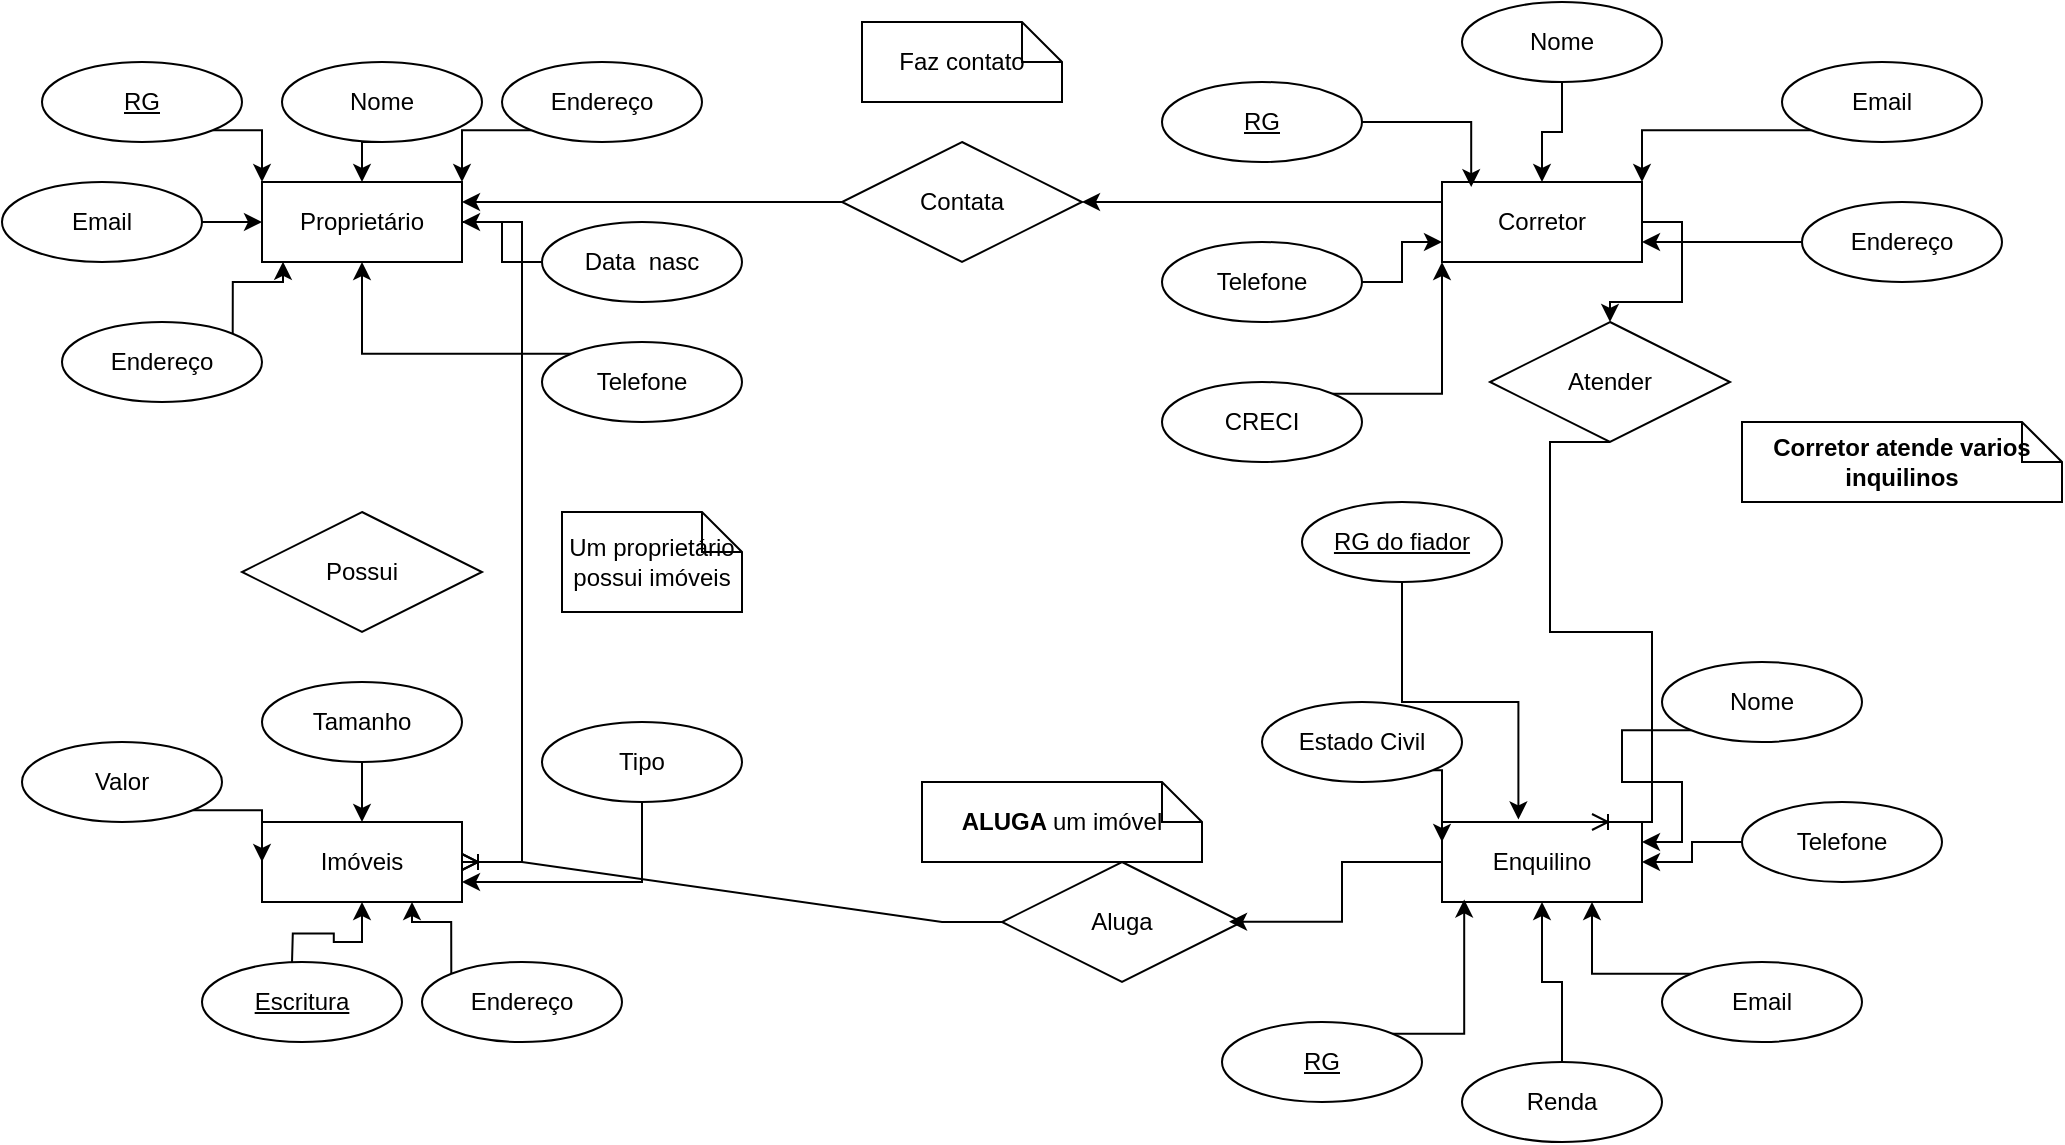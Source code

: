 <mxfile version="26.1.0">
  <diagram name="Página-1" id="3VCIAeI6OqypKG_uyWhA">
    <mxGraphModel dx="2024" dy="1856" grid="1" gridSize="10" guides="1" tooltips="1" connect="1" arrows="1" fold="1" page="1" pageScale="1" pageWidth="827" pageHeight="1169" background="none" math="0" shadow="0">
      <root>
        <mxCell id="0" />
        <mxCell id="1" parent="0" />
        <mxCell id="vjFru39B6Pw3wGVtXZ9i-1" value="Proprietário" style="whiteSpace=wrap;html=1;align=center;" vertex="1" parent="1">
          <mxGeometry x="-200" y="80" width="100" height="40" as="geometry" />
        </mxCell>
        <mxCell id="vjFru39B6Pw3wGVtXZ9i-2" value="Imóveis" style="whiteSpace=wrap;html=1;align=center;" vertex="1" parent="1">
          <mxGeometry x="-200" y="400" width="100" height="40" as="geometry" />
        </mxCell>
        <mxCell id="vjFru39B6Pw3wGVtXZ9i-3" value="Um proprietário possui imóveis" style="shape=note;size=20;whiteSpace=wrap;html=1;" vertex="1" parent="1">
          <mxGeometry x="-50" y="245" width="90" height="50" as="geometry" />
        </mxCell>
        <mxCell id="vjFru39B6Pw3wGVtXZ9i-4" value="Possui" style="shape=rhombus;perimeter=rhombusPerimeter;whiteSpace=wrap;html=1;align=center;" vertex="1" parent="1">
          <mxGeometry x="-210" y="245" width="120" height="60" as="geometry" />
        </mxCell>
        <mxCell id="vjFru39B6Pw3wGVtXZ9i-5" value="" style="edgeStyle=entityRelationEdgeStyle;fontSize=12;html=1;endArrow=ERoneToMany;rounded=0;exitX=1;exitY=0.5;exitDx=0;exitDy=0;entryX=1;entryY=0.5;entryDx=0;entryDy=0;" edge="1" parent="1" source="vjFru39B6Pw3wGVtXZ9i-1" target="vjFru39B6Pw3wGVtXZ9i-2">
          <mxGeometry width="100" height="100" relative="1" as="geometry">
            <mxPoint x="62" y="119" as="sourcePoint" />
            <mxPoint x="80" y="320" as="targetPoint" />
            <Array as="points">
              <mxPoint x="682" y="169" />
              <mxPoint x="402" y="249" />
              <mxPoint x="462" y="239" />
              <mxPoint x="692" y="169" />
              <mxPoint x="692" y="169" />
              <mxPoint x="632" y="169" />
              <mxPoint x="702" y="159" />
            </Array>
          </mxGeometry>
        </mxCell>
        <mxCell id="vjFru39B6Pw3wGVtXZ9i-16" style="edgeStyle=orthogonalEdgeStyle;rounded=0;orthogonalLoop=1;jettySize=auto;html=1;exitX=0.5;exitY=1;exitDx=0;exitDy=0;entryX=0.5;entryY=0;entryDx=0;entryDy=0;" edge="1" parent="1" source="vjFru39B6Pw3wGVtXZ9i-7" target="vjFru39B6Pw3wGVtXZ9i-1">
          <mxGeometry relative="1" as="geometry" />
        </mxCell>
        <mxCell id="vjFru39B6Pw3wGVtXZ9i-7" value="Nome" style="ellipse;whiteSpace=wrap;html=1;align=center;" vertex="1" parent="1">
          <mxGeometry x="-190" y="20" width="100" height="40" as="geometry" />
        </mxCell>
        <mxCell id="vjFru39B6Pw3wGVtXZ9i-17" style="edgeStyle=orthogonalEdgeStyle;rounded=0;orthogonalLoop=1;jettySize=auto;html=1;exitX=0;exitY=1;exitDx=0;exitDy=0;entryX=1;entryY=0;entryDx=0;entryDy=0;" edge="1" parent="1" source="vjFru39B6Pw3wGVtXZ9i-8" target="vjFru39B6Pw3wGVtXZ9i-1">
          <mxGeometry relative="1" as="geometry" />
        </mxCell>
        <mxCell id="vjFru39B6Pw3wGVtXZ9i-8" value="Endereço" style="ellipse;whiteSpace=wrap;html=1;align=center;" vertex="1" parent="1">
          <mxGeometry x="-80" y="20" width="100" height="40" as="geometry" />
        </mxCell>
        <mxCell id="vjFru39B6Pw3wGVtXZ9i-21" style="edgeStyle=orthogonalEdgeStyle;rounded=0;orthogonalLoop=1;jettySize=auto;html=1;exitX=0;exitY=0;exitDx=0;exitDy=0;" edge="1" parent="1" source="vjFru39B6Pw3wGVtXZ9i-9" target="vjFru39B6Pw3wGVtXZ9i-1">
          <mxGeometry relative="1" as="geometry" />
        </mxCell>
        <mxCell id="vjFru39B6Pw3wGVtXZ9i-9" value="Telefone" style="ellipse;whiteSpace=wrap;html=1;align=center;" vertex="1" parent="1">
          <mxGeometry x="-60" y="160" width="100" height="40" as="geometry" />
        </mxCell>
        <mxCell id="vjFru39B6Pw3wGVtXZ9i-18" style="edgeStyle=orthogonalEdgeStyle;rounded=0;orthogonalLoop=1;jettySize=auto;html=1;exitX=0;exitY=0.5;exitDx=0;exitDy=0;entryX=1;entryY=0.5;entryDx=0;entryDy=0;" edge="1" parent="1" source="vjFru39B6Pw3wGVtXZ9i-10" target="vjFru39B6Pw3wGVtXZ9i-1">
          <mxGeometry relative="1" as="geometry" />
        </mxCell>
        <mxCell id="vjFru39B6Pw3wGVtXZ9i-10" value="Data&amp;nbsp; nasc" style="ellipse;whiteSpace=wrap;html=1;align=center;" vertex="1" parent="1">
          <mxGeometry x="-60" y="100" width="100" height="40" as="geometry" />
        </mxCell>
        <mxCell id="vjFru39B6Pw3wGVtXZ9i-11" value="Endereço" style="ellipse;whiteSpace=wrap;html=1;align=center;" vertex="1" parent="1">
          <mxGeometry x="-300" y="150" width="100" height="40" as="geometry" />
        </mxCell>
        <mxCell id="vjFru39B6Pw3wGVtXZ9i-19" style="edgeStyle=orthogonalEdgeStyle;rounded=0;orthogonalLoop=1;jettySize=auto;html=1;exitX=1;exitY=0.5;exitDx=0;exitDy=0;entryX=0;entryY=0.5;entryDx=0;entryDy=0;" edge="1" parent="1" source="vjFru39B6Pw3wGVtXZ9i-12" target="vjFru39B6Pw3wGVtXZ9i-1">
          <mxGeometry relative="1" as="geometry" />
        </mxCell>
        <mxCell id="vjFru39B6Pw3wGVtXZ9i-12" value="Email" style="ellipse;whiteSpace=wrap;html=1;align=center;" vertex="1" parent="1">
          <mxGeometry x="-330" y="80" width="100" height="40" as="geometry" />
        </mxCell>
        <mxCell id="vjFru39B6Pw3wGVtXZ9i-15" style="edgeStyle=orthogonalEdgeStyle;rounded=0;orthogonalLoop=1;jettySize=auto;html=1;exitX=1;exitY=1;exitDx=0;exitDy=0;entryX=0;entryY=0;entryDx=0;entryDy=0;" edge="1" parent="1" source="vjFru39B6Pw3wGVtXZ9i-13" target="vjFru39B6Pw3wGVtXZ9i-1">
          <mxGeometry relative="1" as="geometry" />
        </mxCell>
        <mxCell id="vjFru39B6Pw3wGVtXZ9i-13" value="RG" style="ellipse;whiteSpace=wrap;html=1;align=center;fontStyle=4;" vertex="1" parent="1">
          <mxGeometry x="-310" y="20" width="100" height="40" as="geometry" />
        </mxCell>
        <mxCell id="vjFru39B6Pw3wGVtXZ9i-20" style="edgeStyle=orthogonalEdgeStyle;rounded=0;orthogonalLoop=1;jettySize=auto;html=1;exitX=1;exitY=0;exitDx=0;exitDy=0;entryX=0.105;entryY=0.997;entryDx=0;entryDy=0;entryPerimeter=0;" edge="1" parent="1" source="vjFru39B6Pw3wGVtXZ9i-11" target="vjFru39B6Pw3wGVtXZ9i-1">
          <mxGeometry relative="1" as="geometry" />
        </mxCell>
        <mxCell id="vjFru39B6Pw3wGVtXZ9i-29" style="edgeStyle=orthogonalEdgeStyle;rounded=0;orthogonalLoop=1;jettySize=auto;html=1;exitX=0.5;exitY=1;exitDx=0;exitDy=0;entryX=0.5;entryY=0;entryDx=0;entryDy=0;" edge="1" parent="1" source="vjFru39B6Pw3wGVtXZ9i-22" target="vjFru39B6Pw3wGVtXZ9i-2">
          <mxGeometry relative="1" as="geometry" />
        </mxCell>
        <mxCell id="vjFru39B6Pw3wGVtXZ9i-22" value="Tamanho" style="ellipse;whiteSpace=wrap;html=1;align=center;" vertex="1" parent="1">
          <mxGeometry x="-200" y="330" width="100" height="40" as="geometry" />
        </mxCell>
        <mxCell id="vjFru39B6Pw3wGVtXZ9i-28" style="edgeStyle=orthogonalEdgeStyle;rounded=0;orthogonalLoop=1;jettySize=auto;html=1;exitX=1;exitY=1;exitDx=0;exitDy=0;" edge="1" parent="1" source="vjFru39B6Pw3wGVtXZ9i-24" target="vjFru39B6Pw3wGVtXZ9i-2">
          <mxGeometry relative="1" as="geometry" />
        </mxCell>
        <mxCell id="vjFru39B6Pw3wGVtXZ9i-24" value="Valor" style="ellipse;whiteSpace=wrap;html=1;align=center;" vertex="1" parent="1">
          <mxGeometry x="-320" y="360" width="100" height="40" as="geometry" />
        </mxCell>
        <mxCell id="vjFru39B6Pw3wGVtXZ9i-31" style="edgeStyle=orthogonalEdgeStyle;rounded=0;orthogonalLoop=1;jettySize=auto;html=1;exitX=0.5;exitY=1;exitDx=0;exitDy=0;entryX=1;entryY=0.75;entryDx=0;entryDy=0;" edge="1" parent="1" source="vjFru39B6Pw3wGVtXZ9i-25" target="vjFru39B6Pw3wGVtXZ9i-2">
          <mxGeometry relative="1" as="geometry" />
        </mxCell>
        <mxCell id="vjFru39B6Pw3wGVtXZ9i-25" value="Tipo" style="ellipse;whiteSpace=wrap;html=1;align=center;" vertex="1" parent="1">
          <mxGeometry x="-60" y="350" width="100" height="40" as="geometry" />
        </mxCell>
        <mxCell id="vjFru39B6Pw3wGVtXZ9i-27" style="edgeStyle=orthogonalEdgeStyle;rounded=0;orthogonalLoop=1;jettySize=auto;html=1;exitX=0;exitY=0;exitDx=0;exitDy=0;" edge="1" parent="1" target="vjFru39B6Pw3wGVtXZ9i-2">
          <mxGeometry relative="1" as="geometry">
            <mxPoint x="-185.146" y="475.774" as="sourcePoint" />
          </mxGeometry>
        </mxCell>
        <mxCell id="vjFru39B6Pw3wGVtXZ9i-32" value="&lt;b&gt;ALUGA &lt;/b&gt;um imóvel" style="shape=note;size=20;whiteSpace=wrap;html=1;" vertex="1" parent="1">
          <mxGeometry x="130" y="380" width="140" height="40" as="geometry" />
        </mxCell>
        <mxCell id="vjFru39B6Pw3wGVtXZ9i-33" value="Aluga" style="shape=rhombus;perimeter=rhombusPerimeter;whiteSpace=wrap;html=1;align=center;" vertex="1" parent="1">
          <mxGeometry x="170" y="420" width="120" height="60" as="geometry" />
        </mxCell>
        <mxCell id="vjFru39B6Pw3wGVtXZ9i-34" value="Enquilino" style="whiteSpace=wrap;html=1;align=center;" vertex="1" parent="1">
          <mxGeometry x="390" y="400" width="100" height="40" as="geometry" />
        </mxCell>
        <mxCell id="vjFru39B6Pw3wGVtXZ9i-36" style="edgeStyle=orthogonalEdgeStyle;rounded=0;orthogonalLoop=1;jettySize=auto;html=1;exitX=0;exitY=0.5;exitDx=0;exitDy=0;entryX=0.946;entryY=0.498;entryDx=0;entryDy=0;entryPerimeter=0;" edge="1" parent="1" source="vjFru39B6Pw3wGVtXZ9i-34" target="vjFru39B6Pw3wGVtXZ9i-33">
          <mxGeometry relative="1" as="geometry" />
        </mxCell>
        <mxCell id="vjFru39B6Pw3wGVtXZ9i-37" value="" style="edgeStyle=entityRelationEdgeStyle;fontSize=12;html=1;endArrow=ERoneToMany;rounded=0;exitX=0;exitY=0.5;exitDx=0;exitDy=0;" edge="1" parent="1" source="vjFru39B6Pw3wGVtXZ9i-33" target="vjFru39B6Pw3wGVtXZ9i-2">
          <mxGeometry width="100" height="100" relative="1" as="geometry">
            <mxPoint x="50" y="310" as="sourcePoint" />
            <mxPoint x="150" y="210" as="targetPoint" />
          </mxGeometry>
        </mxCell>
        <mxCell id="vjFru39B6Pw3wGVtXZ9i-38" value="RG do fiador" style="ellipse;whiteSpace=wrap;html=1;align=center;fontStyle=4;" vertex="1" parent="1">
          <mxGeometry x="320" y="240" width="100" height="40" as="geometry" />
        </mxCell>
        <mxCell id="vjFru39B6Pw3wGVtXZ9i-62" style="edgeStyle=orthogonalEdgeStyle;rounded=0;orthogonalLoop=1;jettySize=auto;html=1;exitX=0;exitY=1;exitDx=0;exitDy=0;entryX=1;entryY=0.25;entryDx=0;entryDy=0;" edge="1" parent="1" source="vjFru39B6Pw3wGVtXZ9i-39" target="vjFru39B6Pw3wGVtXZ9i-34">
          <mxGeometry relative="1" as="geometry" />
        </mxCell>
        <mxCell id="vjFru39B6Pw3wGVtXZ9i-39" value="Nome" style="ellipse;whiteSpace=wrap;html=1;align=center;" vertex="1" parent="1">
          <mxGeometry x="500" y="320" width="100" height="40" as="geometry" />
        </mxCell>
        <mxCell id="vjFru39B6Pw3wGVtXZ9i-48" style="edgeStyle=orthogonalEdgeStyle;rounded=0;orthogonalLoop=1;jettySize=auto;html=1;exitX=0;exitY=0.5;exitDx=0;exitDy=0;" edge="1" parent="1" source="vjFru39B6Pw3wGVtXZ9i-40" target="vjFru39B6Pw3wGVtXZ9i-34">
          <mxGeometry relative="1" as="geometry" />
        </mxCell>
        <mxCell id="vjFru39B6Pw3wGVtXZ9i-40" value="Telefone" style="ellipse;whiteSpace=wrap;html=1;align=center;" vertex="1" parent="1">
          <mxGeometry x="540" y="390" width="100" height="40" as="geometry" />
        </mxCell>
        <mxCell id="vjFru39B6Pw3wGVtXZ9i-47" style="edgeStyle=orthogonalEdgeStyle;rounded=0;orthogonalLoop=1;jettySize=auto;html=1;exitX=0;exitY=0;exitDx=0;exitDy=0;entryX=0.75;entryY=1;entryDx=0;entryDy=0;" edge="1" parent="1" source="vjFru39B6Pw3wGVtXZ9i-41" target="vjFru39B6Pw3wGVtXZ9i-34">
          <mxGeometry relative="1" as="geometry" />
        </mxCell>
        <mxCell id="vjFru39B6Pw3wGVtXZ9i-41" value="Email" style="ellipse;whiteSpace=wrap;html=1;align=center;" vertex="1" parent="1">
          <mxGeometry x="500" y="470" width="100" height="40" as="geometry" />
        </mxCell>
        <mxCell id="vjFru39B6Pw3wGVtXZ9i-46" value="" style="edgeStyle=orthogonalEdgeStyle;rounded=0;orthogonalLoop=1;jettySize=auto;html=1;" edge="1" parent="1" source="vjFru39B6Pw3wGVtXZ9i-42" target="vjFru39B6Pw3wGVtXZ9i-34">
          <mxGeometry relative="1" as="geometry" />
        </mxCell>
        <mxCell id="vjFru39B6Pw3wGVtXZ9i-42" value="Renda" style="ellipse;whiteSpace=wrap;html=1;align=center;" vertex="1" parent="1">
          <mxGeometry x="400" y="520" width="100" height="40" as="geometry" />
        </mxCell>
        <mxCell id="vjFru39B6Pw3wGVtXZ9i-45" style="edgeStyle=orthogonalEdgeStyle;rounded=0;orthogonalLoop=1;jettySize=auto;html=1;exitX=1;exitY=1;exitDx=0;exitDy=0;entryX=0;entryY=0.25;entryDx=0;entryDy=0;" edge="1" parent="1" source="vjFru39B6Pw3wGVtXZ9i-44" target="vjFru39B6Pw3wGVtXZ9i-34">
          <mxGeometry relative="1" as="geometry" />
        </mxCell>
        <mxCell id="vjFru39B6Pw3wGVtXZ9i-44" value="Estado Civil" style="ellipse;whiteSpace=wrap;html=1;align=center;" vertex="1" parent="1">
          <mxGeometry x="300" y="340" width="100" height="40" as="geometry" />
        </mxCell>
        <mxCell id="vjFru39B6Pw3wGVtXZ9i-50" style="edgeStyle=orthogonalEdgeStyle;rounded=0;orthogonalLoop=1;jettySize=auto;html=1;exitX=0.5;exitY=1;exitDx=0;exitDy=0;entryX=0.382;entryY=-0.032;entryDx=0;entryDy=0;entryPerimeter=0;" edge="1" parent="1" source="vjFru39B6Pw3wGVtXZ9i-38" target="vjFru39B6Pw3wGVtXZ9i-34">
          <mxGeometry relative="1" as="geometry" />
        </mxCell>
        <mxCell id="vjFru39B6Pw3wGVtXZ9i-51" value="Escritura" style="ellipse;whiteSpace=wrap;html=1;align=center;fontStyle=4;" vertex="1" parent="1">
          <mxGeometry x="-230" y="470" width="100" height="40" as="geometry" />
        </mxCell>
        <mxCell id="vjFru39B6Pw3wGVtXZ9i-53" style="edgeStyle=orthogonalEdgeStyle;rounded=0;orthogonalLoop=1;jettySize=auto;html=1;exitX=0;exitY=0;exitDx=0;exitDy=0;entryX=0.75;entryY=1;entryDx=0;entryDy=0;" edge="1" parent="1" source="vjFru39B6Pw3wGVtXZ9i-52" target="vjFru39B6Pw3wGVtXZ9i-2">
          <mxGeometry relative="1" as="geometry" />
        </mxCell>
        <mxCell id="vjFru39B6Pw3wGVtXZ9i-52" value="Endereço" style="ellipse;whiteSpace=wrap;html=1;align=center;" vertex="1" parent="1">
          <mxGeometry x="-120" y="470" width="100" height="40" as="geometry" />
        </mxCell>
        <mxCell id="vjFru39B6Pw3wGVtXZ9i-54" value="RG" style="ellipse;whiteSpace=wrap;html=1;align=center;fontStyle=4;" vertex="1" parent="1">
          <mxGeometry x="280" y="500" width="100" height="40" as="geometry" />
        </mxCell>
        <mxCell id="vjFru39B6Pw3wGVtXZ9i-55" style="edgeStyle=orthogonalEdgeStyle;rounded=0;orthogonalLoop=1;jettySize=auto;html=1;exitX=1;exitY=0;exitDx=0;exitDy=0;entryX=0.111;entryY=0.968;entryDx=0;entryDy=0;entryPerimeter=0;" edge="1" parent="1" source="vjFru39B6Pw3wGVtXZ9i-54" target="vjFru39B6Pw3wGVtXZ9i-34">
          <mxGeometry relative="1" as="geometry" />
        </mxCell>
        <mxCell id="vjFru39B6Pw3wGVtXZ9i-60" style="edgeStyle=orthogonalEdgeStyle;rounded=0;orthogonalLoop=1;jettySize=auto;html=1;exitX=1;exitY=0.5;exitDx=0;exitDy=0;" edge="1" parent="1" source="vjFru39B6Pw3wGVtXZ9i-56" target="vjFru39B6Pw3wGVtXZ9i-58">
          <mxGeometry relative="1" as="geometry" />
        </mxCell>
        <mxCell id="vjFru39B6Pw3wGVtXZ9i-81" style="edgeStyle=orthogonalEdgeStyle;rounded=0;orthogonalLoop=1;jettySize=auto;html=1;exitX=0;exitY=0.25;exitDx=0;exitDy=0;entryX=1;entryY=0.5;entryDx=0;entryDy=0;" edge="1" parent="1" source="vjFru39B6Pw3wGVtXZ9i-56" target="vjFru39B6Pw3wGVtXZ9i-78">
          <mxGeometry relative="1" as="geometry" />
        </mxCell>
        <mxCell id="vjFru39B6Pw3wGVtXZ9i-56" value="Corretor" style="whiteSpace=wrap;html=1;align=center;" vertex="1" parent="1">
          <mxGeometry x="390" y="80" width="100" height="40" as="geometry" />
        </mxCell>
        <mxCell id="vjFru39B6Pw3wGVtXZ9i-57" value="&lt;b&gt;Corretor atende varios inquilinos&lt;/b&gt;" style="shape=note;size=20;whiteSpace=wrap;html=1;" vertex="1" parent="1">
          <mxGeometry x="540" y="200" width="160" height="40" as="geometry" />
        </mxCell>
        <mxCell id="vjFru39B6Pw3wGVtXZ9i-58" value="Atender" style="shape=rhombus;perimeter=rhombusPerimeter;whiteSpace=wrap;html=1;align=center;" vertex="1" parent="1">
          <mxGeometry x="414" y="150" width="120" height="60" as="geometry" />
        </mxCell>
        <mxCell id="vjFru39B6Pw3wGVtXZ9i-64" value="" style="edgeStyle=entityRelationEdgeStyle;fontSize=12;html=1;endArrow=ERoneToMany;rounded=0;exitX=0.5;exitY=1;exitDx=0;exitDy=0;entryX=0.75;entryY=0;entryDx=0;entryDy=0;" edge="1" parent="1" source="vjFru39B6Pw3wGVtXZ9i-58" target="vjFru39B6Pw3wGVtXZ9i-34">
          <mxGeometry width="100" height="100" relative="1" as="geometry">
            <mxPoint x="140" y="370" as="sourcePoint" />
            <mxPoint x="490" y="280" as="targetPoint" />
            <Array as="points">
              <mxPoint x="460" y="230" />
              <mxPoint x="540" y="270" />
            </Array>
          </mxGeometry>
        </mxCell>
        <mxCell id="vjFru39B6Pw3wGVtXZ9i-65" value="RG" style="ellipse;whiteSpace=wrap;html=1;align=center;fontStyle=4;" vertex="1" parent="1">
          <mxGeometry x="250" y="30" width="100" height="40" as="geometry" />
        </mxCell>
        <mxCell id="vjFru39B6Pw3wGVtXZ9i-72" style="edgeStyle=orthogonalEdgeStyle;rounded=0;orthogonalLoop=1;jettySize=auto;html=1;exitX=0.5;exitY=1;exitDx=0;exitDy=0;" edge="1" parent="1" source="vjFru39B6Pw3wGVtXZ9i-66" target="vjFru39B6Pw3wGVtXZ9i-56">
          <mxGeometry relative="1" as="geometry" />
        </mxCell>
        <mxCell id="vjFru39B6Pw3wGVtXZ9i-66" value="Nome" style="ellipse;whiteSpace=wrap;html=1;align=center;" vertex="1" parent="1">
          <mxGeometry x="400" y="-10" width="100" height="40" as="geometry" />
        </mxCell>
        <mxCell id="vjFru39B6Pw3wGVtXZ9i-73" style="edgeStyle=orthogonalEdgeStyle;rounded=0;orthogonalLoop=1;jettySize=auto;html=1;exitX=0;exitY=1;exitDx=0;exitDy=0;entryX=1;entryY=0;entryDx=0;entryDy=0;" edge="1" parent="1" source="vjFru39B6Pw3wGVtXZ9i-67" target="vjFru39B6Pw3wGVtXZ9i-56">
          <mxGeometry relative="1" as="geometry" />
        </mxCell>
        <mxCell id="vjFru39B6Pw3wGVtXZ9i-67" value="Email" style="ellipse;whiteSpace=wrap;html=1;align=center;" vertex="1" parent="1">
          <mxGeometry x="560" y="20" width="100" height="40" as="geometry" />
        </mxCell>
        <mxCell id="vjFru39B6Pw3wGVtXZ9i-70" style="edgeStyle=orthogonalEdgeStyle;rounded=0;orthogonalLoop=1;jettySize=auto;html=1;exitX=1;exitY=0.5;exitDx=0;exitDy=0;entryX=0;entryY=0.75;entryDx=0;entryDy=0;" edge="1" parent="1" source="vjFru39B6Pw3wGVtXZ9i-68" target="vjFru39B6Pw3wGVtXZ9i-56">
          <mxGeometry relative="1" as="geometry" />
        </mxCell>
        <mxCell id="vjFru39B6Pw3wGVtXZ9i-68" value="Telefone" style="ellipse;whiteSpace=wrap;html=1;align=center;" vertex="1" parent="1">
          <mxGeometry x="250" y="110" width="100" height="40" as="geometry" />
        </mxCell>
        <mxCell id="vjFru39B6Pw3wGVtXZ9i-74" style="edgeStyle=orthogonalEdgeStyle;rounded=0;orthogonalLoop=1;jettySize=auto;html=1;exitX=0;exitY=0.5;exitDx=0;exitDy=0;entryX=1;entryY=0.75;entryDx=0;entryDy=0;" edge="1" parent="1" source="vjFru39B6Pw3wGVtXZ9i-69" target="vjFru39B6Pw3wGVtXZ9i-56">
          <mxGeometry relative="1" as="geometry" />
        </mxCell>
        <mxCell id="vjFru39B6Pw3wGVtXZ9i-69" value="Endereço" style="ellipse;whiteSpace=wrap;html=1;align=center;" vertex="1" parent="1">
          <mxGeometry x="570" y="90" width="100" height="40" as="geometry" />
        </mxCell>
        <mxCell id="vjFru39B6Pw3wGVtXZ9i-71" style="edgeStyle=orthogonalEdgeStyle;rounded=0;orthogonalLoop=1;jettySize=auto;html=1;exitX=1;exitY=0.5;exitDx=0;exitDy=0;entryX=0.146;entryY=0.064;entryDx=0;entryDy=0;entryPerimeter=0;" edge="1" parent="1" source="vjFru39B6Pw3wGVtXZ9i-65" target="vjFru39B6Pw3wGVtXZ9i-56">
          <mxGeometry relative="1" as="geometry" />
        </mxCell>
        <mxCell id="vjFru39B6Pw3wGVtXZ9i-76" style="edgeStyle=orthogonalEdgeStyle;rounded=0;orthogonalLoop=1;jettySize=auto;html=1;exitX=1;exitY=0;exitDx=0;exitDy=0;entryX=0;entryY=1;entryDx=0;entryDy=0;" edge="1" parent="1" source="vjFru39B6Pw3wGVtXZ9i-75" target="vjFru39B6Pw3wGVtXZ9i-56">
          <mxGeometry relative="1" as="geometry" />
        </mxCell>
        <mxCell id="vjFru39B6Pw3wGVtXZ9i-75" value="CRECI" style="ellipse;whiteSpace=wrap;html=1;align=center;" vertex="1" parent="1">
          <mxGeometry x="250" y="180" width="100" height="40" as="geometry" />
        </mxCell>
        <mxCell id="vjFru39B6Pw3wGVtXZ9i-82" style="edgeStyle=orthogonalEdgeStyle;rounded=0;orthogonalLoop=1;jettySize=auto;html=1;exitX=0;exitY=0.5;exitDx=0;exitDy=0;entryX=1;entryY=0.25;entryDx=0;entryDy=0;" edge="1" parent="1" source="vjFru39B6Pw3wGVtXZ9i-78" target="vjFru39B6Pw3wGVtXZ9i-1">
          <mxGeometry relative="1" as="geometry" />
        </mxCell>
        <mxCell id="vjFru39B6Pw3wGVtXZ9i-78" value="Contata" style="shape=rhombus;perimeter=rhombusPerimeter;whiteSpace=wrap;html=1;align=center;" vertex="1" parent="1">
          <mxGeometry x="90" y="60" width="120" height="60" as="geometry" />
        </mxCell>
        <mxCell id="vjFru39B6Pw3wGVtXZ9i-79" value="Faz contato" style="shape=note;size=20;whiteSpace=wrap;html=1;" vertex="1" parent="1">
          <mxGeometry x="100" width="100" height="40" as="geometry" />
        </mxCell>
      </root>
    </mxGraphModel>
  </diagram>
</mxfile>

